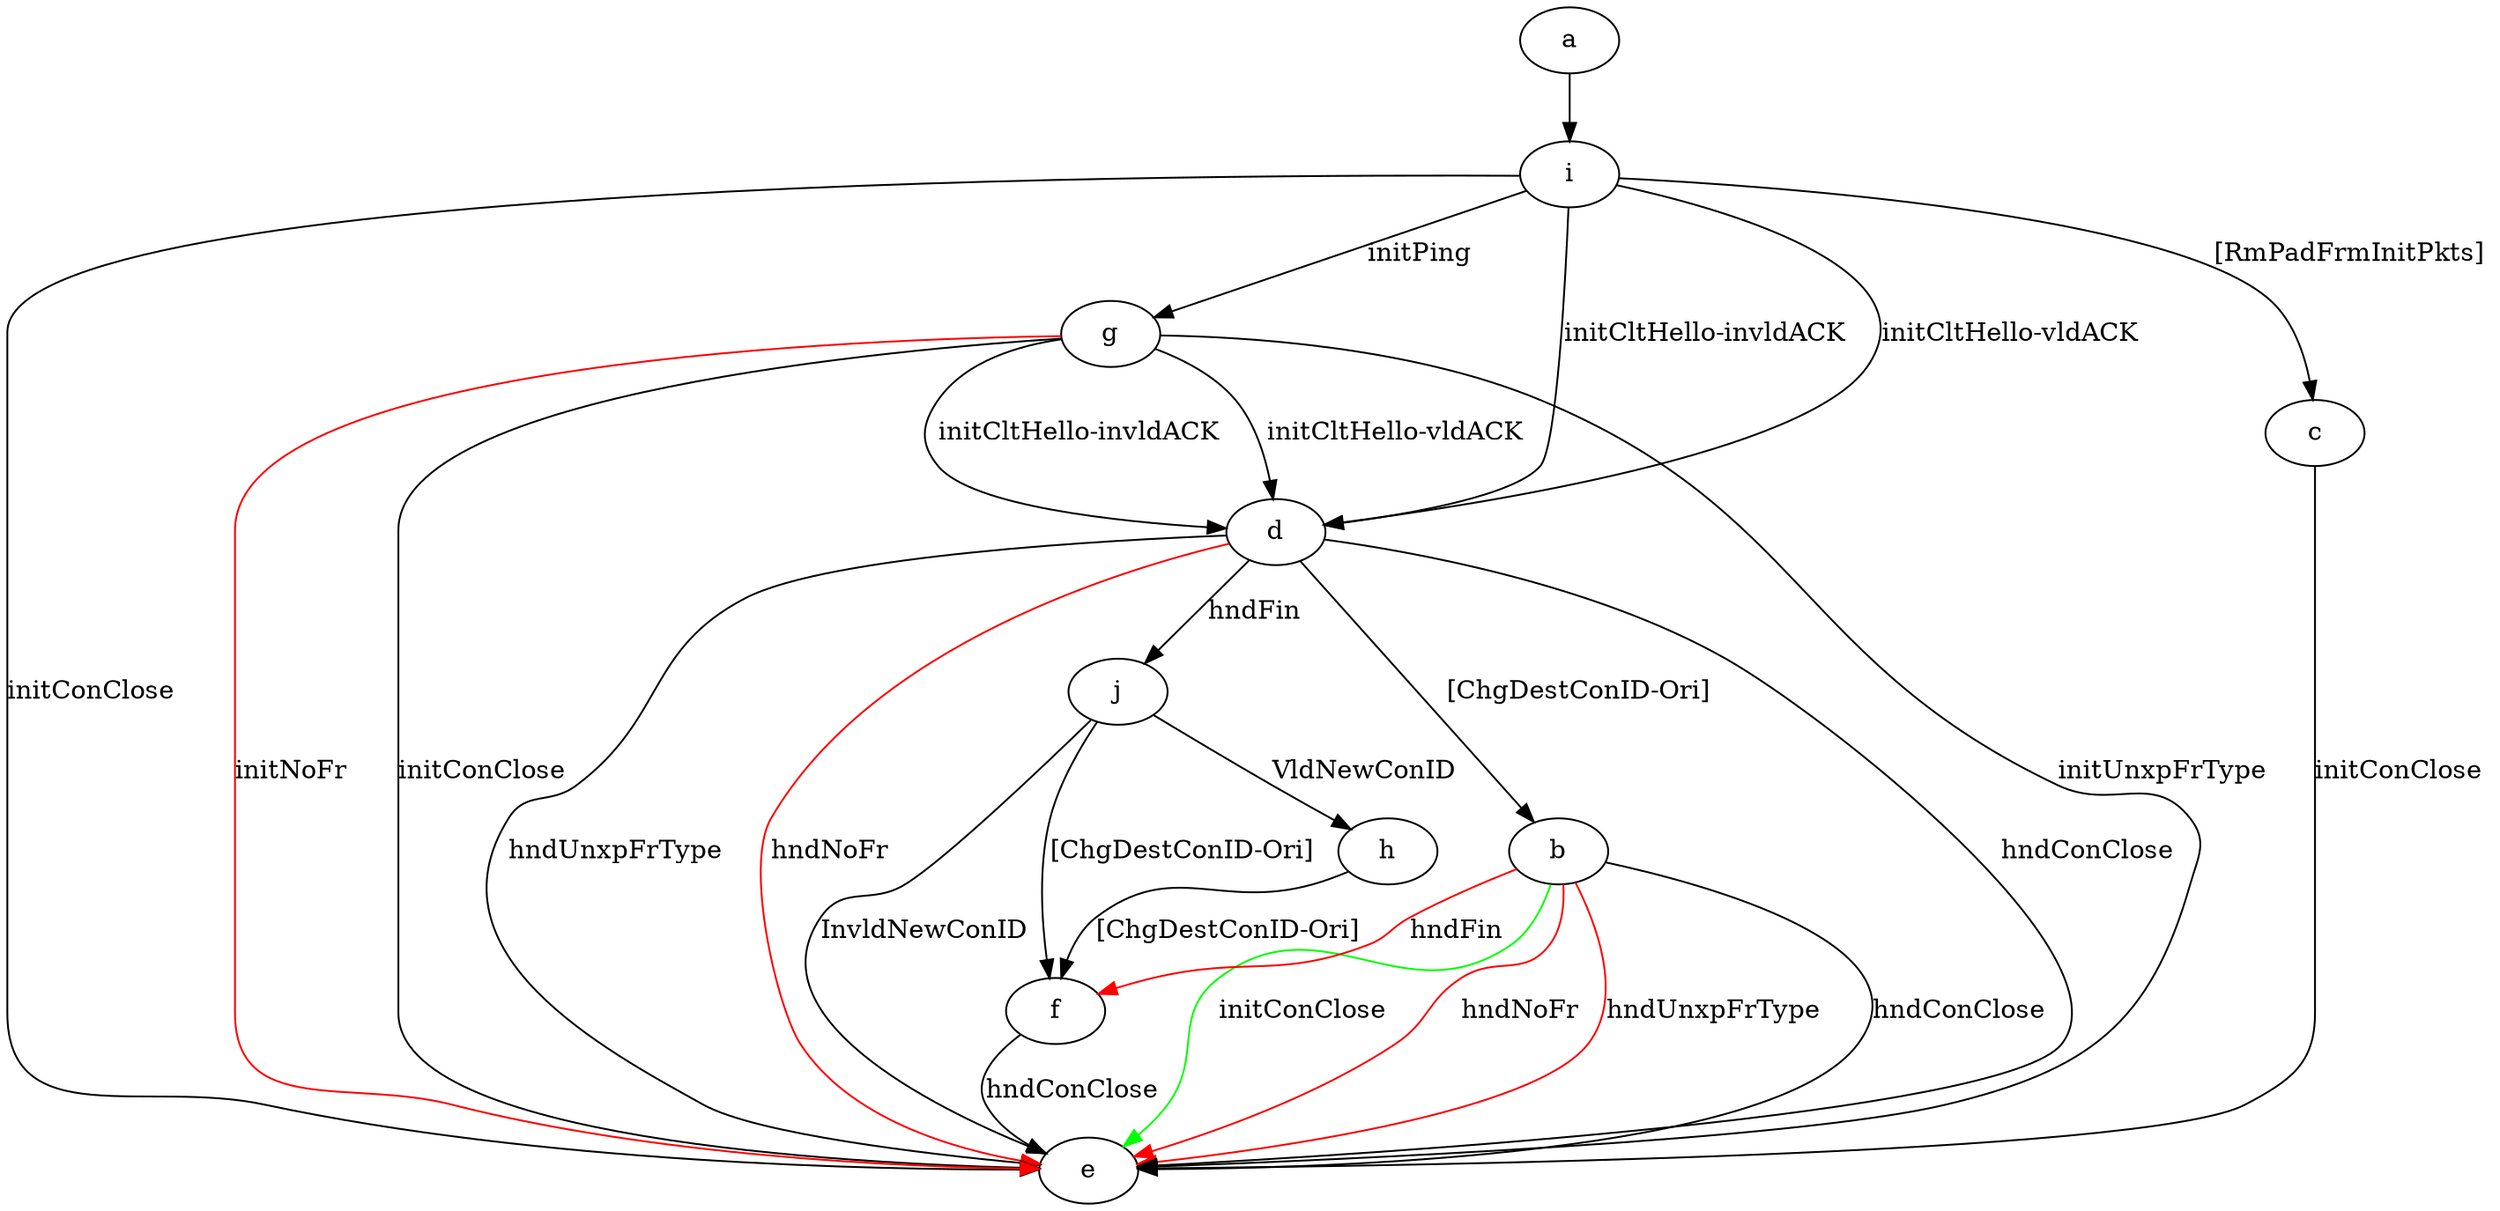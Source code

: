 digraph "" {
	a -> i	[key=0];
	b -> e	[key=0,
		label="hndConClose "];
	b -> e	[key=1,
		color=green,
		label="initConClose "];
	b -> e	[key=2,
		color=red,
		label="hndNoFr "];
	b -> e	[key=3,
		color=red,
		label="hndUnxpFrType "];
	b -> f	[key=0,
		color=red,
		label="hndFin "];
	c -> e	[key=0,
		label="initConClose "];
	d -> b	[key=0,
		label="[ChgDestConID-Ori] "];
	d -> e	[key=0,
		label="hndConClose "];
	d -> e	[key=1,
		label="hndUnxpFrType "];
	d -> e	[key=2,
		color=red,
		label="hndNoFr "];
	d -> j	[key=0,
		label="hndFin "];
	f -> e	[key=0,
		label="hndConClose "];
	g -> d	[key=0,
		label="initCltHello-vldACK "];
	g -> d	[key=1,
		label="initCltHello-invldACK "];
	g -> e	[key=0,
		label="initConClose "];
	g -> e	[key=1,
		label="initUnxpFrType "];
	g -> e	[key=2,
		color=red,
		label="initNoFr "];
	h -> f	[key=0,
		label="[ChgDestConID-Ori] "];
	i -> c	[key=0,
		label="[RmPadFrmInitPkts] "];
	i -> d	[key=0,
		label="initCltHello-vldACK "];
	i -> d	[key=1,
		label="initCltHello-invldACK "];
	i -> e	[key=0,
		label="initConClose "];
	i -> g	[key=0,
		label="initPing "];
	j -> e	[key=0,
		label="InvldNewConID "];
	j -> f	[key=0,
		label="[ChgDestConID-Ori] "];
	j -> h	[key=0,
		label="VldNewConID "];
}
